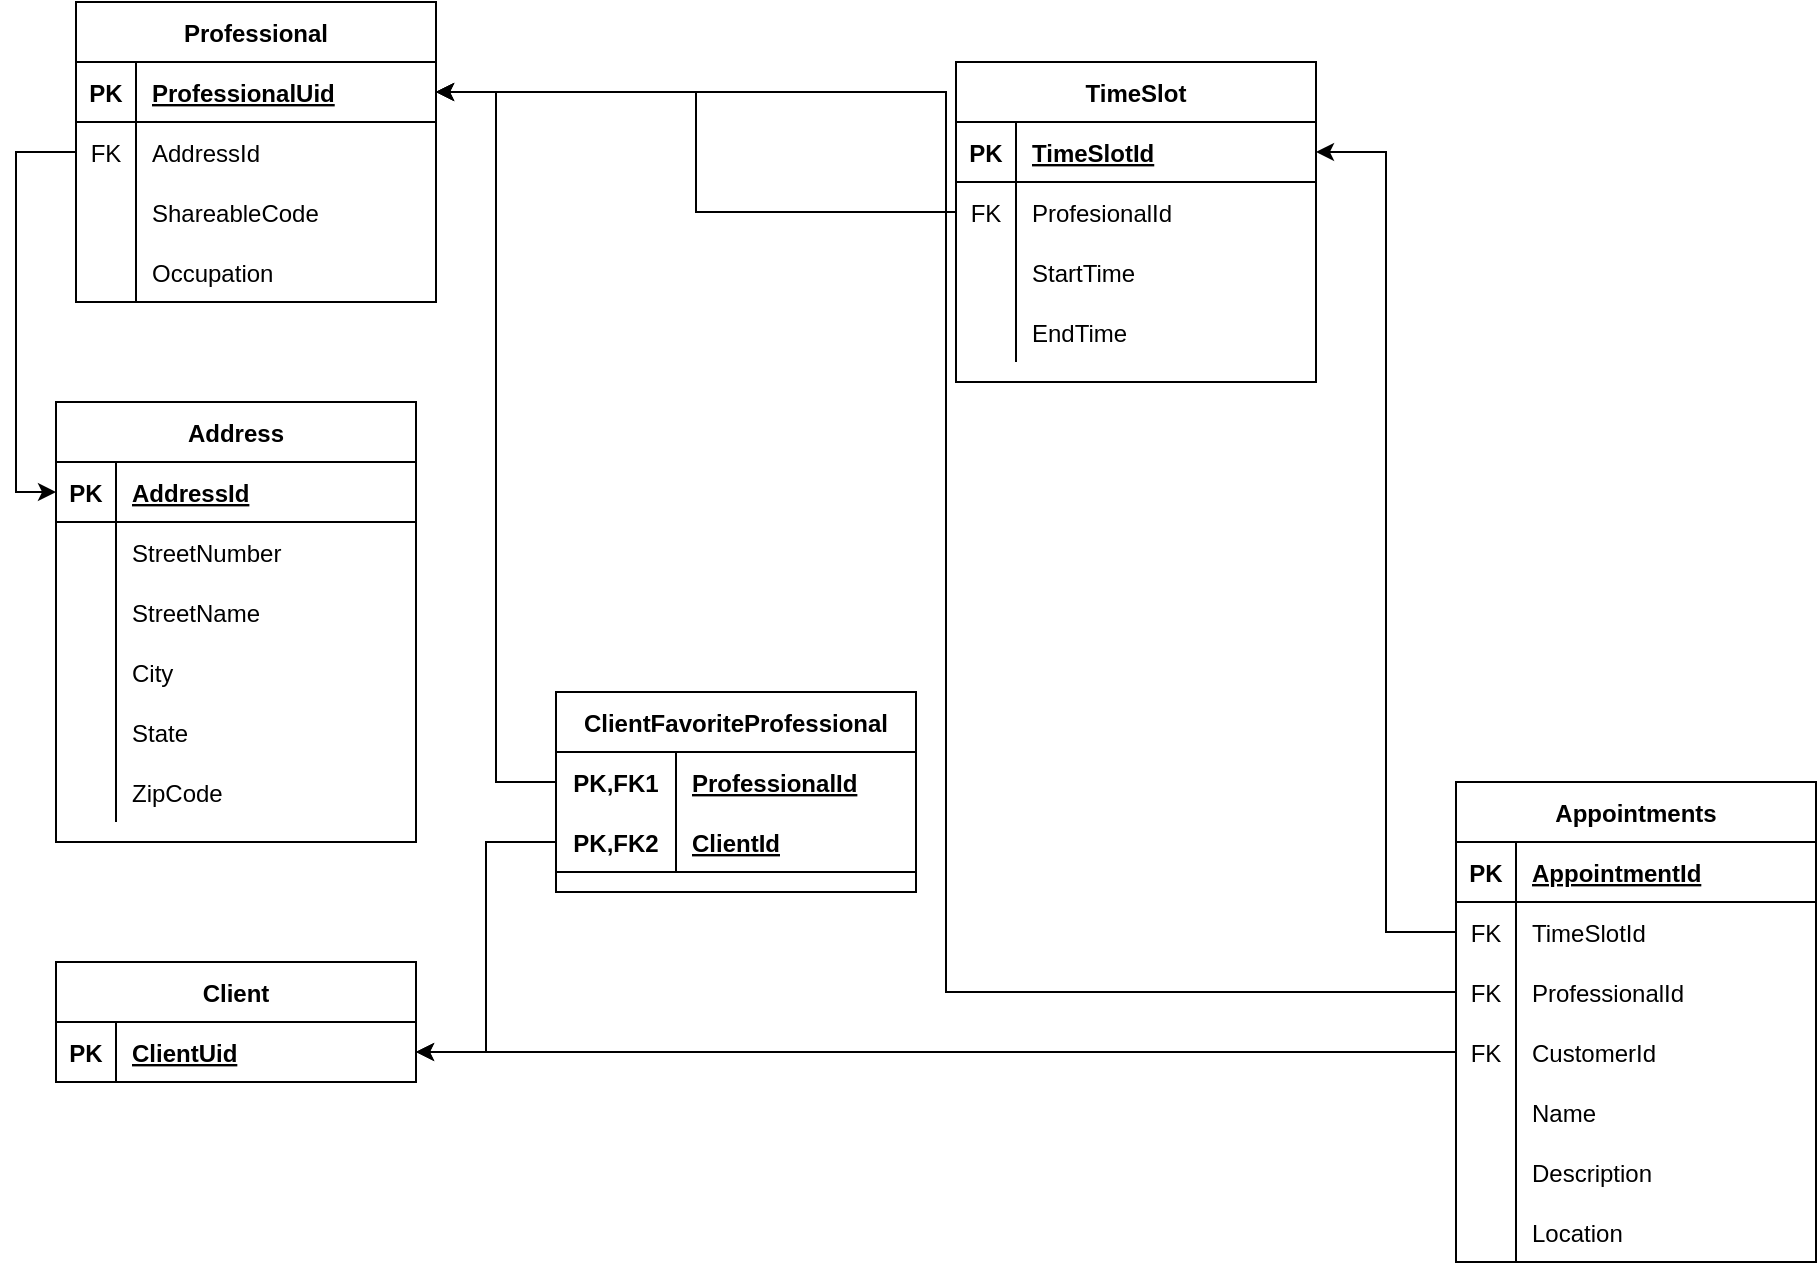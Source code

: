 <mxfile version="14.1.8" type="device"><diagram name="Page-1" id="2ca16b54-16f6-2749-3443-fa8db7711227"><mxGraphModel dx="2186" dy="-44" grid="1" gridSize="10" guides="1" tooltips="1" connect="1" arrows="1" fold="1" page="1" pageScale="1" pageWidth="1100" pageHeight="850" background="#ffffff" math="0" shadow="0"><root><mxCell id="0"/><mxCell id="1" parent="0"/><mxCell id="GFSrRz2CB3fxFLwBds57-1" value="Appointments" style="shape=table;startSize=30;container=1;collapsible=1;childLayout=tableLayout;fixedRows=1;rowLines=0;fontStyle=1;align=center;resizeLast=1;" parent="1" vertex="1"><mxGeometry x="620" y="1350" width="180" height="240.0" as="geometry"><mxRectangle x="270" y="1380" width="110" height="30" as="alternateBounds"/></mxGeometry></mxCell><mxCell id="GFSrRz2CB3fxFLwBds57-2" value="" style="shape=partialRectangle;collapsible=0;dropTarget=0;pointerEvents=0;fillColor=none;top=0;left=0;bottom=1;right=0;points=[[0,0.5],[1,0.5]];portConstraint=eastwest;" parent="GFSrRz2CB3fxFLwBds57-1" vertex="1"><mxGeometry y="30" width="180" height="30" as="geometry"/></mxCell><mxCell id="GFSrRz2CB3fxFLwBds57-3" value="PK" style="shape=partialRectangle;connectable=0;fillColor=none;top=0;left=0;bottom=0;right=0;fontStyle=1;overflow=hidden;" parent="GFSrRz2CB3fxFLwBds57-2" vertex="1"><mxGeometry width="30" height="30" as="geometry"/></mxCell><mxCell id="GFSrRz2CB3fxFLwBds57-4" value="AppointmentId" style="shape=partialRectangle;connectable=0;fillColor=none;top=0;left=0;bottom=0;right=0;align=left;spacingLeft=6;fontStyle=5;overflow=hidden;" parent="GFSrRz2CB3fxFLwBds57-2" vertex="1"><mxGeometry x="30" width="150" height="30" as="geometry"/></mxCell><mxCell id="GFSrRz2CB3fxFLwBds57-109" value="" style="shape=partialRectangle;collapsible=0;dropTarget=0;pointerEvents=0;fillColor=none;top=0;left=0;bottom=0;right=0;points=[[0,0.5],[1,0.5]];portConstraint=eastwest;" parent="GFSrRz2CB3fxFLwBds57-1" vertex="1"><mxGeometry y="60" width="180" height="30" as="geometry"/></mxCell><mxCell id="GFSrRz2CB3fxFLwBds57-110" value="FK" style="shape=partialRectangle;connectable=0;fillColor=none;top=0;left=0;bottom=0;right=0;fontStyle=0;overflow=hidden;" parent="GFSrRz2CB3fxFLwBds57-109" vertex="1"><mxGeometry width="30" height="30" as="geometry"/></mxCell><mxCell id="GFSrRz2CB3fxFLwBds57-111" value="TimeSlotId" style="shape=partialRectangle;connectable=0;fillColor=none;top=0;left=0;bottom=0;right=0;align=left;spacingLeft=6;fontStyle=0;overflow=hidden;" parent="GFSrRz2CB3fxFLwBds57-109" vertex="1"><mxGeometry x="30" width="150" height="30" as="geometry"/></mxCell><mxCell id="GFSrRz2CB3fxFLwBds57-17" value="" style="shape=partialRectangle;collapsible=0;dropTarget=0;pointerEvents=0;fillColor=none;top=0;left=0;bottom=0;right=0;points=[[0,0.5],[1,0.5]];portConstraint=eastwest;" parent="GFSrRz2CB3fxFLwBds57-1" vertex="1"><mxGeometry y="90" width="180" height="30" as="geometry"/></mxCell><mxCell id="GFSrRz2CB3fxFLwBds57-18" value="FK" style="shape=partialRectangle;connectable=0;fillColor=none;top=0;left=0;bottom=0;right=0;fontStyle=0;overflow=hidden;" parent="GFSrRz2CB3fxFLwBds57-17" vertex="1"><mxGeometry width="30" height="30" as="geometry"/></mxCell><mxCell id="GFSrRz2CB3fxFLwBds57-19" value="ProfessionalId" style="shape=partialRectangle;connectable=0;fillColor=none;top=0;left=0;bottom=0;right=0;align=left;spacingLeft=6;fontStyle=0;overflow=hidden;" parent="GFSrRz2CB3fxFLwBds57-17" vertex="1"><mxGeometry x="30" width="150" height="30" as="geometry"/></mxCell><mxCell id="GFSrRz2CB3fxFLwBds57-14" value="" style="shape=partialRectangle;collapsible=0;dropTarget=0;pointerEvents=0;fillColor=none;top=0;left=0;bottom=0;right=0;points=[[0,0.5],[1,0.5]];portConstraint=eastwest;" parent="GFSrRz2CB3fxFLwBds57-1" vertex="1"><mxGeometry y="120" width="180" height="30" as="geometry"/></mxCell><mxCell id="GFSrRz2CB3fxFLwBds57-15" value="FK" style="shape=partialRectangle;connectable=0;fillColor=none;top=0;left=0;bottom=0;right=0;fontStyle=0;overflow=hidden;" parent="GFSrRz2CB3fxFLwBds57-14" vertex="1"><mxGeometry width="30" height="30" as="geometry"/></mxCell><mxCell id="GFSrRz2CB3fxFLwBds57-16" value="CustomerId" style="shape=partialRectangle;connectable=0;fillColor=none;top=0;left=0;bottom=0;right=0;align=left;spacingLeft=6;fontStyle=0;overflow=hidden;" parent="GFSrRz2CB3fxFLwBds57-14" vertex="1"><mxGeometry x="30" width="150" height="30" as="geometry"/></mxCell><mxCell id="GFSrRz2CB3fxFLwBds57-183" value="" style="shape=partialRectangle;collapsible=0;dropTarget=0;pointerEvents=0;fillColor=none;top=0;left=0;bottom=0;right=0;points=[[0,0.5],[1,0.5]];portConstraint=eastwest;" parent="GFSrRz2CB3fxFLwBds57-1" vertex="1"><mxGeometry y="150" width="180" height="30" as="geometry"/></mxCell><mxCell id="GFSrRz2CB3fxFLwBds57-184" value="" style="shape=partialRectangle;connectable=0;fillColor=none;top=0;left=0;bottom=0;right=0;editable=1;overflow=hidden;" parent="GFSrRz2CB3fxFLwBds57-183" vertex="1"><mxGeometry width="30" height="30" as="geometry"/></mxCell><mxCell id="GFSrRz2CB3fxFLwBds57-185" value="Name" style="shape=partialRectangle;connectable=0;fillColor=none;top=0;left=0;bottom=0;right=0;align=left;spacingLeft=6;overflow=hidden;" parent="GFSrRz2CB3fxFLwBds57-183" vertex="1"><mxGeometry x="30" width="150" height="30" as="geometry"/></mxCell><mxCell id="GFSrRz2CB3fxFLwBds57-186" value="" style="shape=partialRectangle;collapsible=0;dropTarget=0;pointerEvents=0;fillColor=none;top=0;left=0;bottom=0;right=0;points=[[0,0.5],[1,0.5]];portConstraint=eastwest;" parent="GFSrRz2CB3fxFLwBds57-1" vertex="1"><mxGeometry y="180" width="180" height="30" as="geometry"/></mxCell><mxCell id="GFSrRz2CB3fxFLwBds57-187" value="" style="shape=partialRectangle;connectable=0;fillColor=none;top=0;left=0;bottom=0;right=0;editable=1;overflow=hidden;" parent="GFSrRz2CB3fxFLwBds57-186" vertex="1"><mxGeometry width="30" height="30" as="geometry"/></mxCell><mxCell id="GFSrRz2CB3fxFLwBds57-188" value="Description" style="shape=partialRectangle;connectable=0;fillColor=none;top=0;left=0;bottom=0;right=0;align=left;spacingLeft=6;overflow=hidden;" parent="GFSrRz2CB3fxFLwBds57-186" vertex="1"><mxGeometry x="30" width="150" height="30" as="geometry"/></mxCell><mxCell id="GFSrRz2CB3fxFLwBds57-201" value="" style="shape=partialRectangle;collapsible=0;dropTarget=0;pointerEvents=0;fillColor=none;top=0;left=0;bottom=0;right=0;points=[[0,0.5],[1,0.5]];portConstraint=eastwest;" parent="GFSrRz2CB3fxFLwBds57-1" vertex="1"><mxGeometry y="210" width="180" height="30" as="geometry"/></mxCell><mxCell id="GFSrRz2CB3fxFLwBds57-202" value="" style="shape=partialRectangle;connectable=0;fillColor=none;top=0;left=0;bottom=0;right=0;editable=1;overflow=hidden;" parent="GFSrRz2CB3fxFLwBds57-201" vertex="1"><mxGeometry width="30" height="30" as="geometry"/></mxCell><mxCell id="GFSrRz2CB3fxFLwBds57-203" value="Location" style="shape=partialRectangle;connectable=0;fillColor=none;top=0;left=0;bottom=0;right=0;align=left;spacingLeft=6;overflow=hidden;" parent="GFSrRz2CB3fxFLwBds57-201" vertex="1"><mxGeometry x="30" width="150" height="30" as="geometry"/></mxCell><mxCell id="GFSrRz2CB3fxFLwBds57-44" style="edgeStyle=orthogonalEdgeStyle;rounded=0;orthogonalLoop=1;jettySize=auto;html=1;" parent="1" source="GFSrRz2CB3fxFLwBds57-14" target="GFSrRz2CB3fxFLwBds57-59" edge="1"><mxGeometry relative="1" as="geometry"/></mxCell><mxCell id="GFSrRz2CB3fxFLwBds57-58" value="Client" style="shape=table;startSize=30;container=1;collapsible=1;childLayout=tableLayout;fixedRows=1;rowLines=0;fontStyle=1;align=center;resizeLast=1;" parent="1" vertex="1"><mxGeometry x="-80" y="1440" width="180" height="60" as="geometry"/></mxCell><mxCell id="GFSrRz2CB3fxFLwBds57-59" value="" style="shape=partialRectangle;collapsible=0;dropTarget=0;pointerEvents=0;fillColor=none;top=0;left=0;bottom=1;right=0;points=[[0,0.5],[1,0.5]];portConstraint=eastwest;" parent="GFSrRz2CB3fxFLwBds57-58" vertex="1"><mxGeometry y="30" width="180" height="30" as="geometry"/></mxCell><mxCell id="GFSrRz2CB3fxFLwBds57-60" value="PK" style="shape=partialRectangle;connectable=0;fillColor=none;top=0;left=0;bottom=0;right=0;fontStyle=1;overflow=hidden;" parent="GFSrRz2CB3fxFLwBds57-59" vertex="1"><mxGeometry width="30" height="30" as="geometry"/></mxCell><mxCell id="GFSrRz2CB3fxFLwBds57-61" value="ClientUid" style="shape=partialRectangle;connectable=0;fillColor=none;top=0;left=0;bottom=0;right=0;align=left;spacingLeft=6;fontStyle=5;overflow=hidden;" parent="GFSrRz2CB3fxFLwBds57-59" vertex="1"><mxGeometry x="30" width="150" height="30" as="geometry"/></mxCell><mxCell id="GFSrRz2CB3fxFLwBds57-78" value="Professional" style="shape=table;startSize=30;container=1;collapsible=1;childLayout=tableLayout;fixedRows=1;rowLines=0;fontStyle=1;align=center;resizeLast=1;" parent="1" vertex="1"><mxGeometry x="-70" y="960" width="180" height="150" as="geometry"/></mxCell><mxCell id="GFSrRz2CB3fxFLwBds57-79" value="" style="shape=partialRectangle;collapsible=0;dropTarget=0;pointerEvents=0;fillColor=none;top=0;left=0;bottom=1;right=0;points=[[0,0.5],[1,0.5]];portConstraint=eastwest;" parent="GFSrRz2CB3fxFLwBds57-78" vertex="1"><mxGeometry y="30" width="180" height="30" as="geometry"/></mxCell><mxCell id="GFSrRz2CB3fxFLwBds57-80" value="PK" style="shape=partialRectangle;connectable=0;fillColor=none;top=0;left=0;bottom=0;right=0;fontStyle=1;overflow=hidden;" parent="GFSrRz2CB3fxFLwBds57-79" vertex="1"><mxGeometry width="30" height="30" as="geometry"/></mxCell><mxCell id="GFSrRz2CB3fxFLwBds57-81" value="ProfessionalUid" style="shape=partialRectangle;connectable=0;fillColor=none;top=0;left=0;bottom=0;right=0;align=left;spacingLeft=6;fontStyle=5;overflow=hidden;" parent="GFSrRz2CB3fxFLwBds57-79" vertex="1"><mxGeometry x="30" width="150" height="30" as="geometry"/></mxCell><mxCell id="GFSrRz2CB3fxFLwBds57-130" value="" style="shape=partialRectangle;collapsible=0;dropTarget=0;pointerEvents=0;fillColor=none;top=0;left=0;bottom=0;right=0;points=[[0,0.5],[1,0.5]];portConstraint=eastwest;" parent="GFSrRz2CB3fxFLwBds57-78" vertex="1"><mxGeometry y="60" width="180" height="30" as="geometry"/></mxCell><mxCell id="GFSrRz2CB3fxFLwBds57-131" value="FK" style="shape=partialRectangle;connectable=0;fillColor=none;top=0;left=0;bottom=0;right=0;fontStyle=0;overflow=hidden;" parent="GFSrRz2CB3fxFLwBds57-130" vertex="1"><mxGeometry width="30" height="30" as="geometry"/></mxCell><mxCell id="GFSrRz2CB3fxFLwBds57-132" value="AddressId" style="shape=partialRectangle;connectable=0;fillColor=none;top=0;left=0;bottom=0;right=0;align=left;spacingLeft=6;fontStyle=0;overflow=hidden;" parent="GFSrRz2CB3fxFLwBds57-130" vertex="1"><mxGeometry x="30" width="150" height="30" as="geometry"/></mxCell><mxCell id="GFSrRz2CB3fxFLwBds57-152" value="" style="shape=partialRectangle;collapsible=0;dropTarget=0;pointerEvents=0;fillColor=none;top=0;left=0;bottom=0;right=0;points=[[0,0.5],[1,0.5]];portConstraint=eastwest;" parent="GFSrRz2CB3fxFLwBds57-78" vertex="1"><mxGeometry y="90" width="180" height="30" as="geometry"/></mxCell><mxCell id="GFSrRz2CB3fxFLwBds57-153" value="" style="shape=partialRectangle;connectable=0;fillColor=none;top=0;left=0;bottom=0;right=0;editable=1;overflow=hidden;" parent="GFSrRz2CB3fxFLwBds57-152" vertex="1"><mxGeometry width="30" height="30" as="geometry"/></mxCell><mxCell id="GFSrRz2CB3fxFLwBds57-154" value="ShareableCode" style="shape=partialRectangle;connectable=0;fillColor=none;top=0;left=0;bottom=0;right=0;align=left;spacingLeft=6;overflow=hidden;" parent="GFSrRz2CB3fxFLwBds57-152" vertex="1"><mxGeometry x="30" width="150" height="30" as="geometry"/></mxCell><mxCell id="GFSrRz2CB3fxFLwBds57-148" value="" style="shape=partialRectangle;collapsible=0;dropTarget=0;pointerEvents=0;fillColor=none;top=0;left=0;bottom=0;right=0;points=[[0,0.5],[1,0.5]];portConstraint=eastwest;" parent="GFSrRz2CB3fxFLwBds57-78" vertex="1"><mxGeometry y="120" width="180" height="30" as="geometry"/></mxCell><mxCell id="GFSrRz2CB3fxFLwBds57-149" value="" style="shape=partialRectangle;connectable=0;fillColor=none;top=0;left=0;bottom=0;right=0;editable=1;overflow=hidden;" parent="GFSrRz2CB3fxFLwBds57-148" vertex="1"><mxGeometry width="30" height="30" as="geometry"/></mxCell><mxCell id="GFSrRz2CB3fxFLwBds57-150" value="Occupation" style="shape=partialRectangle;connectable=0;fillColor=none;top=0;left=0;bottom=0;right=0;align=left;spacingLeft=6;overflow=hidden;" parent="GFSrRz2CB3fxFLwBds57-148" vertex="1"><mxGeometry x="30" width="150" height="30" as="geometry"/></mxCell><mxCell id="GFSrRz2CB3fxFLwBds57-91" style="edgeStyle=orthogonalEdgeStyle;rounded=0;orthogonalLoop=1;jettySize=auto;html=1;" parent="1" source="GFSrRz2CB3fxFLwBds57-17" target="GFSrRz2CB3fxFLwBds57-79" edge="1"><mxGeometry relative="1" as="geometry"/></mxCell><mxCell id="GFSrRz2CB3fxFLwBds57-93" value="TimeSlot" style="shape=table;startSize=30;container=1;collapsible=1;childLayout=tableLayout;fixedRows=1;rowLines=0;fontStyle=1;align=center;resizeLast=1;" parent="1" vertex="1"><mxGeometry x="370" y="990" width="180" height="160" as="geometry"/></mxCell><mxCell id="GFSrRz2CB3fxFLwBds57-94" value="" style="shape=partialRectangle;collapsible=0;dropTarget=0;pointerEvents=0;fillColor=none;top=0;left=0;bottom=1;right=0;points=[[0,0.5],[1,0.5]];portConstraint=eastwest;" parent="GFSrRz2CB3fxFLwBds57-93" vertex="1"><mxGeometry y="30" width="180" height="30" as="geometry"/></mxCell><mxCell id="GFSrRz2CB3fxFLwBds57-95" value="PK" style="shape=partialRectangle;connectable=0;fillColor=none;top=0;left=0;bottom=0;right=0;fontStyle=1;overflow=hidden;" parent="GFSrRz2CB3fxFLwBds57-94" vertex="1"><mxGeometry width="30" height="30" as="geometry"/></mxCell><mxCell id="GFSrRz2CB3fxFLwBds57-96" value="TimeSlotId" style="shape=partialRectangle;connectable=0;fillColor=none;top=0;left=0;bottom=0;right=0;align=left;spacingLeft=6;fontStyle=5;overflow=hidden;" parent="GFSrRz2CB3fxFLwBds57-94" vertex="1"><mxGeometry x="30" width="150" height="30" as="geometry"/></mxCell><mxCell id="GFSrRz2CB3fxFLwBds57-106" value="" style="shape=partialRectangle;collapsible=0;dropTarget=0;pointerEvents=0;fillColor=none;top=0;left=0;bottom=0;right=0;points=[[0,0.5],[1,0.5]];portConstraint=eastwest;" parent="GFSrRz2CB3fxFLwBds57-93" vertex="1"><mxGeometry y="60" width="180" height="30" as="geometry"/></mxCell><mxCell id="GFSrRz2CB3fxFLwBds57-107" value="FK" style="shape=partialRectangle;connectable=0;fillColor=none;top=0;left=0;bottom=0;right=0;fontStyle=0;overflow=hidden;" parent="GFSrRz2CB3fxFLwBds57-106" vertex="1"><mxGeometry width="30" height="30" as="geometry"/></mxCell><mxCell id="GFSrRz2CB3fxFLwBds57-108" value="ProfesionalId" style="shape=partialRectangle;connectable=0;fillColor=none;top=0;left=0;bottom=0;right=0;align=left;spacingLeft=6;fontStyle=0;overflow=hidden;" parent="GFSrRz2CB3fxFLwBds57-106" vertex="1"><mxGeometry x="30" width="150" height="30" as="geometry"/></mxCell><mxCell id="GFSrRz2CB3fxFLwBds57-100" value="" style="shape=partialRectangle;collapsible=0;dropTarget=0;pointerEvents=0;fillColor=none;top=0;left=0;bottom=0;right=0;points=[[0,0.5],[1,0.5]];portConstraint=eastwest;" parent="GFSrRz2CB3fxFLwBds57-93" vertex="1"><mxGeometry y="90" width="180" height="30" as="geometry"/></mxCell><mxCell id="GFSrRz2CB3fxFLwBds57-101" value="" style="shape=partialRectangle;connectable=0;fillColor=none;top=0;left=0;bottom=0;right=0;editable=1;overflow=hidden;" parent="GFSrRz2CB3fxFLwBds57-100" vertex="1"><mxGeometry width="30" height="30" as="geometry"/></mxCell><mxCell id="GFSrRz2CB3fxFLwBds57-102" value="StartTime" style="shape=partialRectangle;connectable=0;fillColor=none;top=0;left=0;bottom=0;right=0;align=left;spacingLeft=6;overflow=hidden;" parent="GFSrRz2CB3fxFLwBds57-100" vertex="1"><mxGeometry x="30" width="150" height="30" as="geometry"/></mxCell><mxCell id="GFSrRz2CB3fxFLwBds57-103" value="" style="shape=partialRectangle;collapsible=0;dropTarget=0;pointerEvents=0;fillColor=none;top=0;left=0;bottom=0;right=0;points=[[0,0.5],[1,0.5]];portConstraint=eastwest;" parent="GFSrRz2CB3fxFLwBds57-93" vertex="1"><mxGeometry y="120" width="180" height="30" as="geometry"/></mxCell><mxCell id="GFSrRz2CB3fxFLwBds57-104" value="" style="shape=partialRectangle;connectable=0;fillColor=none;top=0;left=0;bottom=0;right=0;editable=1;overflow=hidden;" parent="GFSrRz2CB3fxFLwBds57-103" vertex="1"><mxGeometry width="30" height="30" as="geometry"/></mxCell><mxCell id="GFSrRz2CB3fxFLwBds57-105" value="EndTime" style="shape=partialRectangle;connectable=0;fillColor=none;top=0;left=0;bottom=0;right=0;align=left;spacingLeft=6;overflow=hidden;" parent="GFSrRz2CB3fxFLwBds57-103" vertex="1"><mxGeometry x="30" width="150" height="30" as="geometry"/></mxCell><mxCell id="GFSrRz2CB3fxFLwBds57-112" style="edgeStyle=orthogonalEdgeStyle;rounded=0;orthogonalLoop=1;jettySize=auto;html=1;" parent="1" source="GFSrRz2CB3fxFLwBds57-109" target="GFSrRz2CB3fxFLwBds57-94" edge="1"><mxGeometry relative="1" as="geometry"/></mxCell><mxCell id="GFSrRz2CB3fxFLwBds57-113" style="edgeStyle=orthogonalEdgeStyle;rounded=0;orthogonalLoop=1;jettySize=auto;html=1;" parent="1" source="GFSrRz2CB3fxFLwBds57-106" target="GFSrRz2CB3fxFLwBds57-79" edge="1"><mxGeometry relative="1" as="geometry"/></mxCell><mxCell id="GFSrRz2CB3fxFLwBds57-117" value="Address" style="shape=table;startSize=30;container=1;collapsible=1;childLayout=tableLayout;fixedRows=1;rowLines=0;fontStyle=1;align=center;resizeLast=1;" parent="1" vertex="1"><mxGeometry x="-80" y="1160" width="180" height="220" as="geometry"/></mxCell><mxCell id="GFSrRz2CB3fxFLwBds57-118" value="" style="shape=partialRectangle;collapsible=0;dropTarget=0;pointerEvents=0;fillColor=none;top=0;left=0;bottom=1;right=0;points=[[0,0.5],[1,0.5]];portConstraint=eastwest;" parent="GFSrRz2CB3fxFLwBds57-117" vertex="1"><mxGeometry y="30" width="180" height="30" as="geometry"/></mxCell><mxCell id="GFSrRz2CB3fxFLwBds57-119" value="PK" style="shape=partialRectangle;connectable=0;fillColor=none;top=0;left=0;bottom=0;right=0;fontStyle=1;overflow=hidden;" parent="GFSrRz2CB3fxFLwBds57-118" vertex="1"><mxGeometry width="30" height="30" as="geometry"/></mxCell><mxCell id="GFSrRz2CB3fxFLwBds57-120" value="AddressId" style="shape=partialRectangle;connectable=0;fillColor=none;top=0;left=0;bottom=0;right=0;align=left;spacingLeft=6;fontStyle=5;overflow=hidden;" parent="GFSrRz2CB3fxFLwBds57-118" vertex="1"><mxGeometry x="30" width="150" height="30" as="geometry"/></mxCell><mxCell id="GFSrRz2CB3fxFLwBds57-121" value="" style="shape=partialRectangle;collapsible=0;dropTarget=0;pointerEvents=0;fillColor=none;top=0;left=0;bottom=0;right=0;points=[[0,0.5],[1,0.5]];portConstraint=eastwest;" parent="GFSrRz2CB3fxFLwBds57-117" vertex="1"><mxGeometry y="60" width="180" height="30" as="geometry"/></mxCell><mxCell id="GFSrRz2CB3fxFLwBds57-122" value="" style="shape=partialRectangle;connectable=0;fillColor=none;top=0;left=0;bottom=0;right=0;editable=1;overflow=hidden;" parent="GFSrRz2CB3fxFLwBds57-121" vertex="1"><mxGeometry width="30" height="30" as="geometry"/></mxCell><mxCell id="GFSrRz2CB3fxFLwBds57-123" value="StreetNumber" style="shape=partialRectangle;connectable=0;fillColor=none;top=0;left=0;bottom=0;right=0;align=left;spacingLeft=6;overflow=hidden;" parent="GFSrRz2CB3fxFLwBds57-121" vertex="1"><mxGeometry x="30" width="150" height="30" as="geometry"/></mxCell><mxCell id="GFSrRz2CB3fxFLwBds57-124" value="" style="shape=partialRectangle;collapsible=0;dropTarget=0;pointerEvents=0;fillColor=none;top=0;left=0;bottom=0;right=0;points=[[0,0.5],[1,0.5]];portConstraint=eastwest;" parent="GFSrRz2CB3fxFLwBds57-117" vertex="1"><mxGeometry y="90" width="180" height="30" as="geometry"/></mxCell><mxCell id="GFSrRz2CB3fxFLwBds57-125" value="" style="shape=partialRectangle;connectable=0;fillColor=none;top=0;left=0;bottom=0;right=0;editable=1;overflow=hidden;" parent="GFSrRz2CB3fxFLwBds57-124" vertex="1"><mxGeometry width="30" height="30" as="geometry"/></mxCell><mxCell id="GFSrRz2CB3fxFLwBds57-126" value="StreetName" style="shape=partialRectangle;connectable=0;fillColor=none;top=0;left=0;bottom=0;right=0;align=left;spacingLeft=6;overflow=hidden;" parent="GFSrRz2CB3fxFLwBds57-124" vertex="1"><mxGeometry x="30" width="150" height="30" as="geometry"/></mxCell><mxCell id="GFSrRz2CB3fxFLwBds57-127" value="" style="shape=partialRectangle;collapsible=0;dropTarget=0;pointerEvents=0;fillColor=none;top=0;left=0;bottom=0;right=0;points=[[0,0.5],[1,0.5]];portConstraint=eastwest;" parent="GFSrRz2CB3fxFLwBds57-117" vertex="1"><mxGeometry y="120" width="180" height="30" as="geometry"/></mxCell><mxCell id="GFSrRz2CB3fxFLwBds57-128" value="" style="shape=partialRectangle;connectable=0;fillColor=none;top=0;left=0;bottom=0;right=0;editable=1;overflow=hidden;" parent="GFSrRz2CB3fxFLwBds57-127" vertex="1"><mxGeometry width="30" height="30" as="geometry"/></mxCell><mxCell id="GFSrRz2CB3fxFLwBds57-129" value="City" style="shape=partialRectangle;connectable=0;fillColor=none;top=0;left=0;bottom=0;right=0;align=left;spacingLeft=6;overflow=hidden;" parent="GFSrRz2CB3fxFLwBds57-127" vertex="1"><mxGeometry x="30" width="150" height="30" as="geometry"/></mxCell><mxCell id="GFSrRz2CB3fxFLwBds57-144" value="" style="shape=partialRectangle;collapsible=0;dropTarget=0;pointerEvents=0;fillColor=none;top=0;left=0;bottom=0;right=0;points=[[0,0.5],[1,0.5]];portConstraint=eastwest;" parent="GFSrRz2CB3fxFLwBds57-117" vertex="1"><mxGeometry y="150" width="180" height="30" as="geometry"/></mxCell><mxCell id="GFSrRz2CB3fxFLwBds57-145" value="" style="shape=partialRectangle;connectable=0;fillColor=none;top=0;left=0;bottom=0;right=0;editable=1;overflow=hidden;" parent="GFSrRz2CB3fxFLwBds57-144" vertex="1"><mxGeometry width="30" height="30" as="geometry"/></mxCell><mxCell id="GFSrRz2CB3fxFLwBds57-146" value="State" style="shape=partialRectangle;connectable=0;fillColor=none;top=0;left=0;bottom=0;right=0;align=left;spacingLeft=6;overflow=hidden;" parent="GFSrRz2CB3fxFLwBds57-144" vertex="1"><mxGeometry x="30" width="150" height="30" as="geometry"/></mxCell><mxCell id="GFSrRz2CB3fxFLwBds57-133" value="" style="shape=partialRectangle;collapsible=0;dropTarget=0;pointerEvents=0;fillColor=none;top=0;left=0;bottom=0;right=0;points=[[0,0.5],[1,0.5]];portConstraint=eastwest;" parent="GFSrRz2CB3fxFLwBds57-117" vertex="1"><mxGeometry y="180" width="180" height="30" as="geometry"/></mxCell><mxCell id="GFSrRz2CB3fxFLwBds57-134" value="" style="shape=partialRectangle;connectable=0;fillColor=none;top=0;left=0;bottom=0;right=0;editable=1;overflow=hidden;" parent="GFSrRz2CB3fxFLwBds57-133" vertex="1"><mxGeometry width="30" height="30" as="geometry"/></mxCell><mxCell id="GFSrRz2CB3fxFLwBds57-135" value="ZipCode" style="shape=partialRectangle;connectable=0;fillColor=none;top=0;left=0;bottom=0;right=0;align=left;spacingLeft=6;overflow=hidden;" parent="GFSrRz2CB3fxFLwBds57-133" vertex="1"><mxGeometry x="30" width="150" height="30" as="geometry"/></mxCell><mxCell id="GFSrRz2CB3fxFLwBds57-147" style="edgeStyle=orthogonalEdgeStyle;rounded=0;orthogonalLoop=1;jettySize=auto;html=1;entryX=0;entryY=0.5;entryDx=0;entryDy=0;" parent="1" source="GFSrRz2CB3fxFLwBds57-130" target="GFSrRz2CB3fxFLwBds57-118" edge="1"><mxGeometry relative="1" as="geometry"/></mxCell><mxCell id="GFSrRz2CB3fxFLwBds57-168" value="ClientFavoriteProfessional" style="shape=table;startSize=30;container=1;collapsible=1;childLayout=tableLayout;fixedRows=1;rowLines=0;fontStyle=1;align=center;resizeLast=1;" parent="1" vertex="1"><mxGeometry x="170" y="1305" width="180" height="100" as="geometry"/></mxCell><mxCell id="GFSrRz2CB3fxFLwBds57-169" value="" style="shape=partialRectangle;collapsible=0;dropTarget=0;pointerEvents=0;fillColor=none;top=0;left=0;bottom=0;right=0;points=[[0,0.5],[1,0.5]];portConstraint=eastwest;" parent="GFSrRz2CB3fxFLwBds57-168" vertex="1"><mxGeometry y="30" width="180" height="30" as="geometry"/></mxCell><mxCell id="GFSrRz2CB3fxFLwBds57-170" value="PK,FK1" style="shape=partialRectangle;connectable=0;fillColor=none;top=0;left=0;bottom=0;right=0;fontStyle=1;overflow=hidden;" parent="GFSrRz2CB3fxFLwBds57-169" vertex="1"><mxGeometry width="60" height="30" as="geometry"/></mxCell><mxCell id="GFSrRz2CB3fxFLwBds57-171" value="ProfessionalId" style="shape=partialRectangle;connectable=0;fillColor=none;top=0;left=0;bottom=0;right=0;align=left;spacingLeft=6;fontStyle=5;overflow=hidden;" parent="GFSrRz2CB3fxFLwBds57-169" vertex="1"><mxGeometry x="60" width="120" height="30" as="geometry"/></mxCell><mxCell id="GFSrRz2CB3fxFLwBds57-172" value="" style="shape=partialRectangle;collapsible=0;dropTarget=0;pointerEvents=0;fillColor=none;top=0;left=0;bottom=1;right=0;points=[[0,0.5],[1,0.5]];portConstraint=eastwest;" parent="GFSrRz2CB3fxFLwBds57-168" vertex="1"><mxGeometry y="60" width="180" height="30" as="geometry"/></mxCell><mxCell id="GFSrRz2CB3fxFLwBds57-173" value="PK,FK2" style="shape=partialRectangle;connectable=0;fillColor=none;top=0;left=0;bottom=0;right=0;fontStyle=1;overflow=hidden;" parent="GFSrRz2CB3fxFLwBds57-172" vertex="1"><mxGeometry width="60" height="30" as="geometry"/></mxCell><mxCell id="GFSrRz2CB3fxFLwBds57-174" value="ClientId" style="shape=partialRectangle;connectable=0;fillColor=none;top=0;left=0;bottom=0;right=0;align=left;spacingLeft=6;fontStyle=5;overflow=hidden;" parent="GFSrRz2CB3fxFLwBds57-172" vertex="1"><mxGeometry x="60" width="120" height="30" as="geometry"/></mxCell><mxCell id="GFSrRz2CB3fxFLwBds57-181" style="edgeStyle=orthogonalEdgeStyle;rounded=0;orthogonalLoop=1;jettySize=auto;html=1;" parent="1" source="GFSrRz2CB3fxFLwBds57-172" target="GFSrRz2CB3fxFLwBds57-59" edge="1"><mxGeometry relative="1" as="geometry"/></mxCell><mxCell id="GFSrRz2CB3fxFLwBds57-182" style="edgeStyle=orthogonalEdgeStyle;rounded=0;orthogonalLoop=1;jettySize=auto;html=1;" parent="1" source="GFSrRz2CB3fxFLwBds57-169" target="GFSrRz2CB3fxFLwBds57-79" edge="1"><mxGeometry relative="1" as="geometry"/></mxCell></root></mxGraphModel></diagram></mxfile>